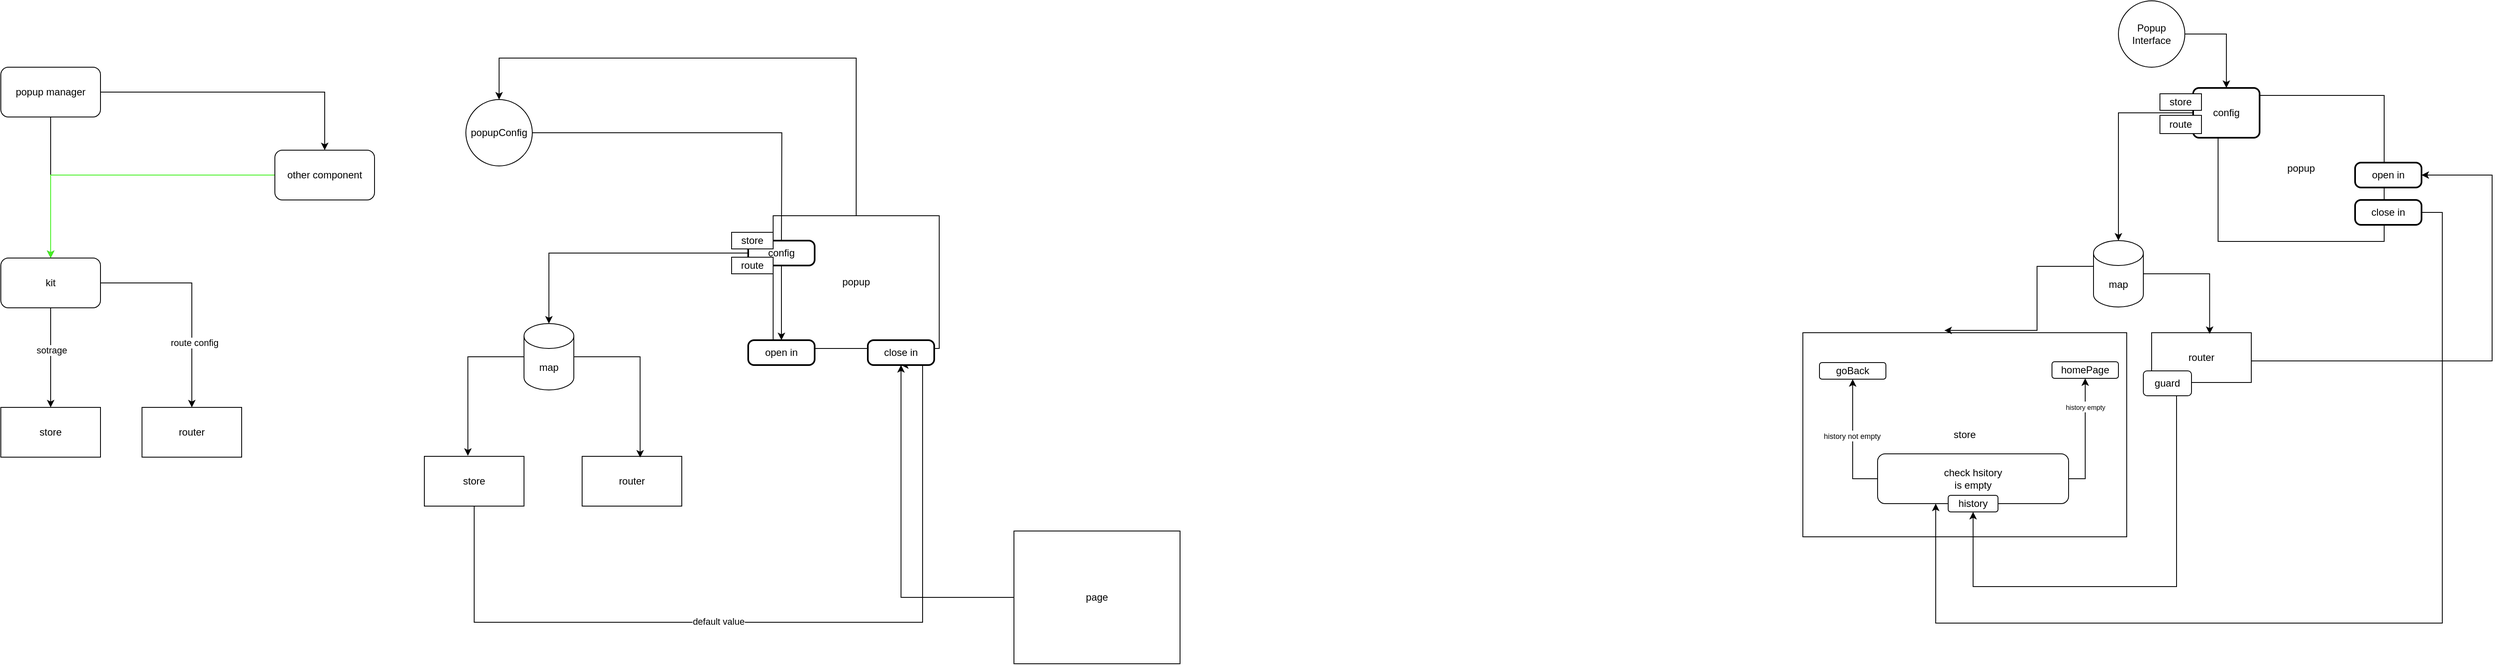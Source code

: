 <mxfile version="20.6.0" type="github">
  <diagram id="C5RBs43oDa-KdzZeNtuy" name="Page-1">
    <mxGraphModel dx="1902" dy="2315" grid="1" gridSize="10" guides="1" tooltips="1" connect="1" arrows="1" fold="1" page="1" pageScale="1" pageWidth="827" pageHeight="1169" math="0" shadow="0">
      <root>
        <mxCell id="WIyWlLk6GJQsqaUBKTNV-0" />
        <mxCell id="WIyWlLk6GJQsqaUBKTNV-1" parent="WIyWlLk6GJQsqaUBKTNV-0" />
        <mxCell id="VzK46RUyFmm7DbE24r6e-5" style="edgeStyle=orthogonalEdgeStyle;rounded=0;orthogonalLoop=1;jettySize=auto;html=1;" parent="WIyWlLk6GJQsqaUBKTNV-1" source="VzK46RUyFmm7DbE24r6e-2" target="VzK46RUyFmm7DbE24r6e-3" edge="1">
          <mxGeometry relative="1" as="geometry" />
        </mxCell>
        <mxCell id="VzK46RUyFmm7DbE24r6e-6" style="edgeStyle=orthogonalEdgeStyle;rounded=0;orthogonalLoop=1;jettySize=auto;html=1;" parent="WIyWlLk6GJQsqaUBKTNV-1" source="VzK46RUyFmm7DbE24r6e-2" target="VzK46RUyFmm7DbE24r6e-4" edge="1">
          <mxGeometry relative="1" as="geometry" />
        </mxCell>
        <mxCell id="VzK46RUyFmm7DbE24r6e-2" value="popup manager" style="rounded=1;whiteSpace=wrap;html=1;" parent="WIyWlLk6GJQsqaUBKTNV-1" vertex="1">
          <mxGeometry x="20" y="10" width="120" height="60" as="geometry" />
        </mxCell>
        <mxCell id="VzK46RUyFmm7DbE24r6e-9" style="edgeStyle=orthogonalEdgeStyle;rounded=0;orthogonalLoop=1;jettySize=auto;html=1;entryX=0.5;entryY=0;entryDx=0;entryDy=0;" parent="WIyWlLk6GJQsqaUBKTNV-1" source="VzK46RUyFmm7DbE24r6e-3" target="VzK46RUyFmm7DbE24r6e-8" edge="1">
          <mxGeometry relative="1" as="geometry" />
        </mxCell>
        <mxCell id="VzK46RUyFmm7DbE24r6e-16" value="sotrage" style="edgeLabel;html=1;align=center;verticalAlign=middle;resizable=0;points=[];" parent="VzK46RUyFmm7DbE24r6e-9" vertex="1" connectable="0">
          <mxGeometry x="-0.153" y="1" relative="1" as="geometry">
            <mxPoint as="offset" />
          </mxGeometry>
        </mxCell>
        <mxCell id="VzK46RUyFmm7DbE24r6e-12" style="edgeStyle=orthogonalEdgeStyle;rounded=0;orthogonalLoop=1;jettySize=auto;html=1;entryX=0.5;entryY=0;entryDx=0;entryDy=0;" parent="WIyWlLk6GJQsqaUBKTNV-1" source="VzK46RUyFmm7DbE24r6e-3" target="VzK46RUyFmm7DbE24r6e-18" edge="1">
          <mxGeometry relative="1" as="geometry">
            <mxPoint x="250.034" y="410" as="targetPoint" />
            <Array as="points">
              <mxPoint x="250" y="270" />
            </Array>
          </mxGeometry>
        </mxCell>
        <mxCell id="VzK46RUyFmm7DbE24r6e-17" value="route config" style="edgeLabel;html=1;align=center;verticalAlign=middle;resizable=0;points=[];" parent="VzK46RUyFmm7DbE24r6e-12" vertex="1" connectable="0">
          <mxGeometry x="0.399" y="3" relative="1" as="geometry">
            <mxPoint as="offset" />
          </mxGeometry>
        </mxCell>
        <mxCell id="VzK46RUyFmm7DbE24r6e-3" value="kit" style="rounded=1;whiteSpace=wrap;html=1;" parent="WIyWlLk6GJQsqaUBKTNV-1" vertex="1">
          <mxGeometry x="20" y="240" width="120" height="60" as="geometry" />
        </mxCell>
        <mxCell id="VzK46RUyFmm7DbE24r6e-15" style="edgeStyle=orthogonalEdgeStyle;rounded=0;orthogonalLoop=1;jettySize=auto;html=1;entryX=0.5;entryY=0;entryDx=0;entryDy=0;fillColor=#072A0A;strokeColor=#44F022;" parent="WIyWlLk6GJQsqaUBKTNV-1" source="VzK46RUyFmm7DbE24r6e-4" target="VzK46RUyFmm7DbE24r6e-3" edge="1">
          <mxGeometry relative="1" as="geometry" />
        </mxCell>
        <mxCell id="VzK46RUyFmm7DbE24r6e-4" value="other component" style="rounded=1;whiteSpace=wrap;html=1;" parent="WIyWlLk6GJQsqaUBKTNV-1" vertex="1">
          <mxGeometry x="350" y="110" width="120" height="60" as="geometry" />
        </mxCell>
        <mxCell id="VzK46RUyFmm7DbE24r6e-8" value="store" style="rounded=0;whiteSpace=wrap;html=1;" parent="WIyWlLk6GJQsqaUBKTNV-1" vertex="1">
          <mxGeometry x="20" y="420" width="120" height="60" as="geometry" />
        </mxCell>
        <mxCell id="VzK46RUyFmm7DbE24r6e-18" value="router" style="rounded=0;whiteSpace=wrap;html=1;" parent="WIyWlLk6GJQsqaUBKTNV-1" vertex="1">
          <mxGeometry x="190" y="420" width="120" height="60" as="geometry" />
        </mxCell>
        <mxCell id="uNgJmUNyPYGfQRlhBO2t-12" style="edgeStyle=orthogonalEdgeStyle;rounded=0;orthogonalLoop=1;jettySize=auto;html=1;entryX=0.5;entryY=1;entryDx=0;entryDy=0;" parent="WIyWlLk6GJQsqaUBKTNV-1" source="uNgJmUNyPYGfQRlhBO2t-1" target="uNgJmUNyPYGfQRlhBO2t-8" edge="1">
          <mxGeometry relative="1" as="geometry">
            <Array as="points">
              <mxPoint x="590" y="679" />
              <mxPoint x="1130" y="679" />
            </Array>
          </mxGeometry>
        </mxCell>
        <mxCell id="uNgJmUNyPYGfQRlhBO2t-13" value="default value" style="edgeLabel;html=1;align=center;verticalAlign=middle;resizable=0;points=[];" parent="uNgJmUNyPYGfQRlhBO2t-12" vertex="1" connectable="0">
          <mxGeometry x="-0.147" y="1" relative="1" as="geometry">
            <mxPoint as="offset" />
          </mxGeometry>
        </mxCell>
        <mxCell id="uNgJmUNyPYGfQRlhBO2t-1" value="store" style="rounded=0;whiteSpace=wrap;html=1;" parent="WIyWlLk6GJQsqaUBKTNV-1" vertex="1">
          <mxGeometry x="530" y="479" width="120" height="60" as="geometry" />
        </mxCell>
        <mxCell id="uNgJmUNyPYGfQRlhBO2t-2" value="router" style="rounded=0;whiteSpace=wrap;html=1;" parent="WIyWlLk6GJQsqaUBKTNV-1" vertex="1">
          <mxGeometry x="720" y="479" width="120" height="60" as="geometry" />
        </mxCell>
        <mxCell id="uNgJmUNyPYGfQRlhBO2t-30" style="edgeStyle=orthogonalEdgeStyle;rounded=0;orthogonalLoop=1;jettySize=auto;html=1;" parent="WIyWlLk6GJQsqaUBKTNV-1" source="uNgJmUNyPYGfQRlhBO2t-3" target="uNgJmUNyPYGfQRlhBO2t-14" edge="1">
          <mxGeometry relative="1" as="geometry">
            <Array as="points">
              <mxPoint x="1050" y="-1" />
              <mxPoint x="620" y="-1" />
            </Array>
          </mxGeometry>
        </mxCell>
        <mxCell id="uNgJmUNyPYGfQRlhBO2t-3" value="popup" style="rounded=0;whiteSpace=wrap;html=1;" parent="WIyWlLk6GJQsqaUBKTNV-1" vertex="1">
          <mxGeometry x="950" y="189" width="200" height="160" as="geometry" />
        </mxCell>
        <mxCell id="uNgJmUNyPYGfQRlhBO2t-8" value="close in" style="rounded=1;whiteSpace=wrap;html=1;absoluteArcSize=1;arcSize=14;strokeWidth=2;" parent="WIyWlLk6GJQsqaUBKTNV-1" vertex="1">
          <mxGeometry x="1064" y="339" width="80" height="30" as="geometry" />
        </mxCell>
        <mxCell id="uNgJmUNyPYGfQRlhBO2t-10" style="edgeStyle=orthogonalEdgeStyle;rounded=0;orthogonalLoop=1;jettySize=auto;html=1;entryX=0.5;entryY=1;entryDx=0;entryDy=0;" parent="WIyWlLk6GJQsqaUBKTNV-1" source="uNgJmUNyPYGfQRlhBO2t-9" target="uNgJmUNyPYGfQRlhBO2t-8" edge="1">
          <mxGeometry relative="1" as="geometry" />
        </mxCell>
        <mxCell id="uNgJmUNyPYGfQRlhBO2t-9" value="page" style="rounded=0;whiteSpace=wrap;html=1;" parent="WIyWlLk6GJQsqaUBKTNV-1" vertex="1">
          <mxGeometry x="1240" y="569" width="200" height="160" as="geometry" />
        </mxCell>
        <mxCell id="uNgJmUNyPYGfQRlhBO2t-14" value="popupConfig" style="ellipse;whiteSpace=wrap;html=1;aspect=fixed;" parent="WIyWlLk6GJQsqaUBKTNV-1" vertex="1">
          <mxGeometry x="580" y="49" width="80" height="80" as="geometry" />
        </mxCell>
        <mxCell id="uNgJmUNyPYGfQRlhBO2t-19" style="edgeStyle=orthogonalEdgeStyle;rounded=0;orthogonalLoop=1;jettySize=auto;html=1;entryX=0.437;entryY=-0.011;entryDx=0;entryDy=0;entryPerimeter=0;" parent="WIyWlLk6GJQsqaUBKTNV-1" source="uNgJmUNyPYGfQRlhBO2t-17" target="uNgJmUNyPYGfQRlhBO2t-1" edge="1">
          <mxGeometry relative="1" as="geometry">
            <Array as="points">
              <mxPoint x="582" y="359" />
            </Array>
          </mxGeometry>
        </mxCell>
        <mxCell id="uNgJmUNyPYGfQRlhBO2t-20" style="edgeStyle=orthogonalEdgeStyle;rounded=0;orthogonalLoop=1;jettySize=auto;html=1;entryX=0.582;entryY=0.024;entryDx=0;entryDy=0;entryPerimeter=0;" parent="WIyWlLk6GJQsqaUBKTNV-1" source="uNgJmUNyPYGfQRlhBO2t-17" target="uNgJmUNyPYGfQRlhBO2t-2" edge="1">
          <mxGeometry relative="1" as="geometry" />
        </mxCell>
        <mxCell id="uNgJmUNyPYGfQRlhBO2t-17" value="map" style="shape=cylinder3;whiteSpace=wrap;html=1;boundedLbl=1;backgroundOutline=1;size=15;" parent="WIyWlLk6GJQsqaUBKTNV-1" vertex="1">
          <mxGeometry x="650" y="319" width="60" height="80" as="geometry" />
        </mxCell>
        <mxCell id="uNgJmUNyPYGfQRlhBO2t-24" style="edgeStyle=orthogonalEdgeStyle;rounded=0;orthogonalLoop=1;jettySize=auto;html=1;" parent="WIyWlLk6GJQsqaUBKTNV-1" source="uNgJmUNyPYGfQRlhBO2t-21" target="uNgJmUNyPYGfQRlhBO2t-17" edge="1">
          <mxGeometry relative="1" as="geometry" />
        </mxCell>
        <mxCell id="uNgJmUNyPYGfQRlhBO2t-29" style="edgeStyle=orthogonalEdgeStyle;rounded=0;orthogonalLoop=1;jettySize=auto;html=1;" parent="WIyWlLk6GJQsqaUBKTNV-1" source="uNgJmUNyPYGfQRlhBO2t-21" target="uNgJmUNyPYGfQRlhBO2t-26" edge="1">
          <mxGeometry relative="1" as="geometry" />
        </mxCell>
        <mxCell id="uNgJmUNyPYGfQRlhBO2t-21" value="config" style="rounded=1;whiteSpace=wrap;html=1;absoluteArcSize=1;arcSize=14;strokeWidth=2;" parent="WIyWlLk6GJQsqaUBKTNV-1" vertex="1">
          <mxGeometry x="920" y="219" width="80" height="30" as="geometry" />
        </mxCell>
        <mxCell id="uNgJmUNyPYGfQRlhBO2t-25" value="" style="edgeStyle=orthogonalEdgeStyle;rounded=0;orthogonalLoop=1;jettySize=auto;html=1;endArrow=none;" parent="WIyWlLk6GJQsqaUBKTNV-1" source="uNgJmUNyPYGfQRlhBO2t-14" edge="1">
          <mxGeometry relative="1" as="geometry">
            <mxPoint x="660" y="89" as="sourcePoint" />
            <mxPoint x="960" y="219" as="targetPoint" />
          </mxGeometry>
        </mxCell>
        <mxCell id="uNgJmUNyPYGfQRlhBO2t-26" value="open in" style="rounded=1;whiteSpace=wrap;html=1;absoluteArcSize=1;arcSize=14;strokeWidth=2;" parent="WIyWlLk6GJQsqaUBKTNV-1" vertex="1">
          <mxGeometry x="920" y="339" width="80" height="30" as="geometry" />
        </mxCell>
        <mxCell id="uNgJmUNyPYGfQRlhBO2t-32" value="store" style="rounded=0;whiteSpace=wrap;html=1;" parent="WIyWlLk6GJQsqaUBKTNV-1" vertex="1">
          <mxGeometry x="900" y="209" width="50" height="20" as="geometry" />
        </mxCell>
        <mxCell id="uNgJmUNyPYGfQRlhBO2t-33" value="route" style="rounded=0;whiteSpace=wrap;html=1;" parent="WIyWlLk6GJQsqaUBKTNV-1" vertex="1">
          <mxGeometry x="900" y="239" width="50" height="20" as="geometry" />
        </mxCell>
        <mxCell id="uNgJmUNyPYGfQRlhBO2t-38" value="store" style="rounded=0;whiteSpace=wrap;html=1;" parent="WIyWlLk6GJQsqaUBKTNV-1" vertex="1">
          <mxGeometry x="2190" y="330" width="390" height="246" as="geometry" />
        </mxCell>
        <mxCell id="uNgJmUNyPYGfQRlhBO2t-61" style="edgeStyle=orthogonalEdgeStyle;rounded=0;orthogonalLoop=1;jettySize=auto;html=1;entryX=1;entryY=0.5;entryDx=0;entryDy=0;" parent="WIyWlLk6GJQsqaUBKTNV-1" source="uNgJmUNyPYGfQRlhBO2t-39" target="uNgJmUNyPYGfQRlhBO2t-53" edge="1">
          <mxGeometry relative="1" as="geometry">
            <Array as="points">
              <mxPoint x="3020" y="364" />
              <mxPoint x="3020" y="140" />
            </Array>
          </mxGeometry>
        </mxCell>
        <mxCell id="uNgJmUNyPYGfQRlhBO2t-39" value="router" style="rounded=0;whiteSpace=wrap;html=1;" parent="WIyWlLk6GJQsqaUBKTNV-1" vertex="1">
          <mxGeometry x="2610" y="330" width="120" height="60" as="geometry" />
        </mxCell>
        <mxCell id="uNgJmUNyPYGfQRlhBO2t-41" value="popup" style="rounded=0;whiteSpace=wrap;html=1;" parent="WIyWlLk6GJQsqaUBKTNV-1" vertex="1">
          <mxGeometry x="2690" y="44" width="200" height="176" as="geometry" />
        </mxCell>
        <mxCell id="uNgJmUNyPYGfQRlhBO2t-74" style="edgeStyle=orthogonalEdgeStyle;rounded=0;orthogonalLoop=1;jettySize=auto;html=1;" parent="WIyWlLk6GJQsqaUBKTNV-1" source="uNgJmUNyPYGfQRlhBO2t-42" target="uNgJmUNyPYGfQRlhBO2t-70" edge="1">
          <mxGeometry relative="1" as="geometry">
            <Array as="points">
              <mxPoint x="2960" y="185" />
              <mxPoint x="2960" y="680" />
              <mxPoint x="2350" y="680" />
            </Array>
          </mxGeometry>
        </mxCell>
        <mxCell id="uNgJmUNyPYGfQRlhBO2t-42" value="close in" style="rounded=1;whiteSpace=wrap;html=1;absoluteArcSize=1;arcSize=14;strokeWidth=2;" parent="WIyWlLk6GJQsqaUBKTNV-1" vertex="1">
          <mxGeometry x="2855" y="170" width="80" height="30" as="geometry" />
        </mxCell>
        <mxCell id="uNgJmUNyPYGfQRlhBO2t-56" style="edgeStyle=orthogonalEdgeStyle;rounded=0;orthogonalLoop=1;jettySize=auto;html=1;entryX=0.5;entryY=0;entryDx=0;entryDy=0;" parent="WIyWlLk6GJQsqaUBKTNV-1" source="uNgJmUNyPYGfQRlhBO2t-45" target="uNgJmUNyPYGfQRlhBO2t-51" edge="1">
          <mxGeometry relative="1" as="geometry" />
        </mxCell>
        <mxCell id="uNgJmUNyPYGfQRlhBO2t-45" value="Popup&lt;br&gt;Interface" style="ellipse;whiteSpace=wrap;html=1;aspect=fixed;" parent="WIyWlLk6GJQsqaUBKTNV-1" vertex="1">
          <mxGeometry x="2570" y="-70" width="80" height="80" as="geometry" />
        </mxCell>
        <mxCell id="uNgJmUNyPYGfQRlhBO2t-46" style="edgeStyle=orthogonalEdgeStyle;rounded=0;orthogonalLoop=1;jettySize=auto;html=1;entryX=0.437;entryY=-0.011;entryDx=0;entryDy=0;entryPerimeter=0;" parent="WIyWlLk6GJQsqaUBKTNV-1" source="uNgJmUNyPYGfQRlhBO2t-48" target="uNgJmUNyPYGfQRlhBO2t-38" edge="1">
          <mxGeometry relative="1" as="geometry">
            <Array as="points">
              <mxPoint x="2472" y="250" />
              <mxPoint x="2472" y="327" />
            </Array>
          </mxGeometry>
        </mxCell>
        <mxCell id="uNgJmUNyPYGfQRlhBO2t-47" style="edgeStyle=orthogonalEdgeStyle;rounded=0;orthogonalLoop=1;jettySize=auto;html=1;entryX=0.582;entryY=0.024;entryDx=0;entryDy=0;entryPerimeter=0;" parent="WIyWlLk6GJQsqaUBKTNV-1" source="uNgJmUNyPYGfQRlhBO2t-48" target="uNgJmUNyPYGfQRlhBO2t-39" edge="1">
          <mxGeometry relative="1" as="geometry" />
        </mxCell>
        <mxCell id="uNgJmUNyPYGfQRlhBO2t-48" value="map" style="shape=cylinder3;whiteSpace=wrap;html=1;boundedLbl=1;backgroundOutline=1;size=15;" parent="WIyWlLk6GJQsqaUBKTNV-1" vertex="1">
          <mxGeometry x="2540" y="219" width="60" height="80" as="geometry" />
        </mxCell>
        <mxCell id="uNgJmUNyPYGfQRlhBO2t-49" style="edgeStyle=orthogonalEdgeStyle;rounded=0;orthogonalLoop=1;jettySize=auto;html=1;" parent="WIyWlLk6GJQsqaUBKTNV-1" source="uNgJmUNyPYGfQRlhBO2t-51" target="uNgJmUNyPYGfQRlhBO2t-48" edge="1">
          <mxGeometry relative="1" as="geometry" />
        </mxCell>
        <mxCell id="uNgJmUNyPYGfQRlhBO2t-51" value="config" style="rounded=1;whiteSpace=wrap;html=1;absoluteArcSize=1;arcSize=14;strokeWidth=2;" parent="WIyWlLk6GJQsqaUBKTNV-1" vertex="1">
          <mxGeometry x="2660" y="35" width="80" height="60" as="geometry" />
        </mxCell>
        <mxCell id="uNgJmUNyPYGfQRlhBO2t-53" value="open in" style="rounded=1;whiteSpace=wrap;html=1;absoluteArcSize=1;arcSize=14;strokeWidth=2;" parent="WIyWlLk6GJQsqaUBKTNV-1" vertex="1">
          <mxGeometry x="2855" y="125" width="80" height="30" as="geometry" />
        </mxCell>
        <mxCell id="uNgJmUNyPYGfQRlhBO2t-54" value="store" style="rounded=0;whiteSpace=wrap;html=1;" parent="WIyWlLk6GJQsqaUBKTNV-1" vertex="1">
          <mxGeometry x="2620" y="42" width="50" height="20" as="geometry" />
        </mxCell>
        <mxCell id="uNgJmUNyPYGfQRlhBO2t-55" value="route" style="rounded=0;whiteSpace=wrap;html=1;" parent="WIyWlLk6GJQsqaUBKTNV-1" vertex="1">
          <mxGeometry x="2620" y="68" width="50" height="22" as="geometry" />
        </mxCell>
        <mxCell id="uNgJmUNyPYGfQRlhBO2t-57" value="homePage" style="rounded=1;whiteSpace=wrap;html=1;" parent="WIyWlLk6GJQsqaUBKTNV-1" vertex="1">
          <mxGeometry x="2490" y="365" width="80" height="20" as="geometry" />
        </mxCell>
        <mxCell id="uNgJmUNyPYGfQRlhBO2t-62" value="goBack" style="rounded=1;whiteSpace=wrap;html=1;" parent="WIyWlLk6GJQsqaUBKTNV-1" vertex="1">
          <mxGeometry x="2210" y="366" width="80" height="20" as="geometry" />
        </mxCell>
        <mxCell id="uNgJmUNyPYGfQRlhBO2t-75" style="edgeStyle=orthogonalEdgeStyle;rounded=0;orthogonalLoop=1;jettySize=auto;html=1;entryX=0.5;entryY=1;entryDx=0;entryDy=0;" parent="WIyWlLk6GJQsqaUBKTNV-1" source="uNgJmUNyPYGfQRlhBO2t-70" target="uNgJmUNyPYGfQRlhBO2t-62" edge="1">
          <mxGeometry relative="1" as="geometry">
            <Array as="points">
              <mxPoint x="2250" y="506" />
            </Array>
          </mxGeometry>
        </mxCell>
        <mxCell id="uNgJmUNyPYGfQRlhBO2t-95" value="&lt;font style=&quot;font-size: 9px;&quot;&gt;history not empty&lt;/font&gt;" style="edgeLabel;html=1;align=center;verticalAlign=middle;resizable=0;points=[];" parent="uNgJmUNyPYGfQRlhBO2t-75" vertex="1" connectable="0">
          <mxGeometry x="0.093" y="1" relative="1" as="geometry">
            <mxPoint as="offset" />
          </mxGeometry>
        </mxCell>
        <mxCell id="uNgJmUNyPYGfQRlhBO2t-76" style="edgeStyle=orthogonalEdgeStyle;rounded=0;orthogonalLoop=1;jettySize=auto;html=1;" parent="WIyWlLk6GJQsqaUBKTNV-1" source="uNgJmUNyPYGfQRlhBO2t-70" target="uNgJmUNyPYGfQRlhBO2t-57" edge="1">
          <mxGeometry relative="1" as="geometry">
            <Array as="points">
              <mxPoint x="2530" y="506" />
            </Array>
          </mxGeometry>
        </mxCell>
        <mxCell id="uNgJmUNyPYGfQRlhBO2t-96" value="&lt;font style=&quot;font-size: 8px;&quot;&gt;history empty&lt;/font&gt;" style="edgeLabel;html=1;align=center;verticalAlign=middle;resizable=0;points=[];" parent="uNgJmUNyPYGfQRlhBO2t-76" vertex="1" connectable="0">
          <mxGeometry x="0.522" relative="1" as="geometry">
            <mxPoint as="offset" />
          </mxGeometry>
        </mxCell>
        <mxCell id="uNgJmUNyPYGfQRlhBO2t-70" value="check hsitory&lt;br&gt;is empty" style="rounded=1;whiteSpace=wrap;html=1;" parent="WIyWlLk6GJQsqaUBKTNV-1" vertex="1">
          <mxGeometry x="2280" y="476" width="230" height="60" as="geometry" />
        </mxCell>
        <mxCell id="uNgJmUNyPYGfQRlhBO2t-94" style="edgeStyle=orthogonalEdgeStyle;rounded=0;orthogonalLoop=1;jettySize=auto;html=1;" parent="WIyWlLk6GJQsqaUBKTNV-1" source="uNgJmUNyPYGfQRlhBO2t-84" target="uNgJmUNyPYGfQRlhBO2t-89" edge="1">
          <mxGeometry relative="1" as="geometry">
            <Array as="points">
              <mxPoint x="2640" y="636" />
              <mxPoint x="2395" y="636" />
            </Array>
          </mxGeometry>
        </mxCell>
        <mxCell id="uNgJmUNyPYGfQRlhBO2t-84" value="guard" style="rounded=1;whiteSpace=wrap;html=1;" parent="WIyWlLk6GJQsqaUBKTNV-1" vertex="1">
          <mxGeometry x="2600" y="376" width="58" height="30" as="geometry" />
        </mxCell>
        <mxCell id="uNgJmUNyPYGfQRlhBO2t-89" value="history" style="rounded=1;whiteSpace=wrap;html=1;" parent="WIyWlLk6GJQsqaUBKTNV-1" vertex="1">
          <mxGeometry x="2365" y="526" width="60" height="20" as="geometry" />
        </mxCell>
      </root>
    </mxGraphModel>
  </diagram>
</mxfile>
